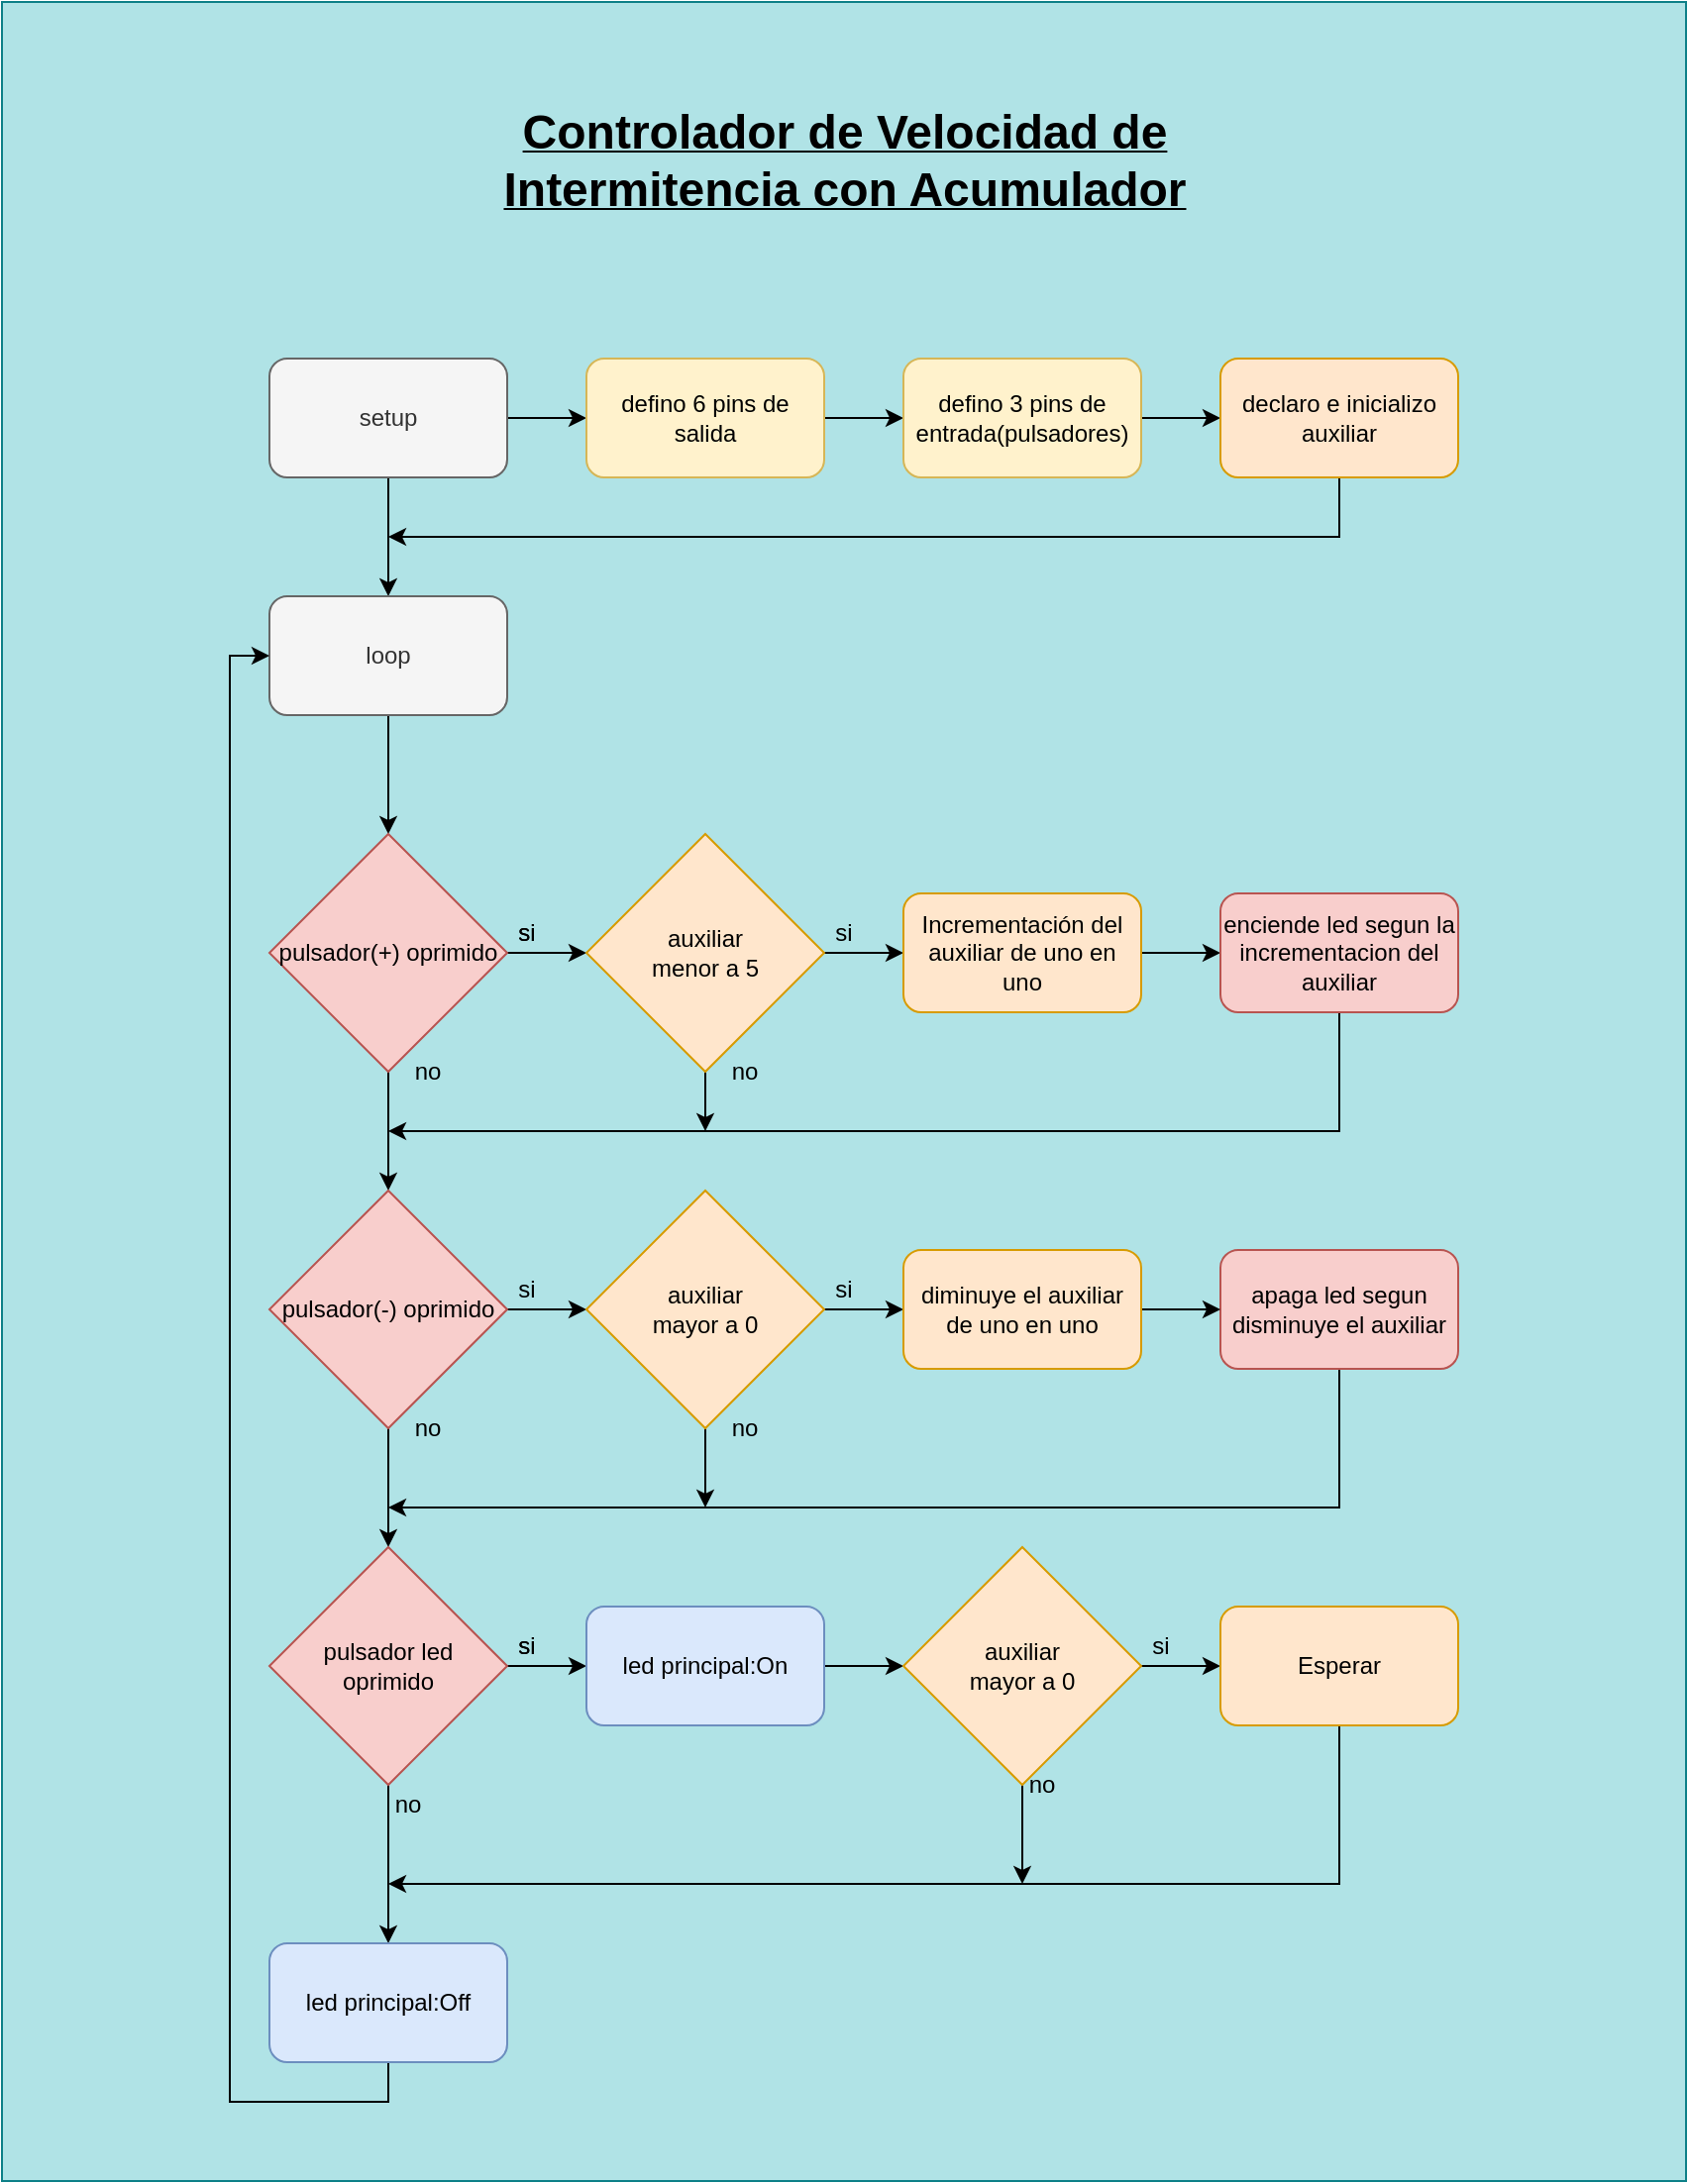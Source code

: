 <mxfile version="13.7.7" type="device"><diagram id="pYWSkHBAcBuAYGXin9Bq" name="Page-1"><mxGraphModel dx="2076" dy="1150" grid="1" gridSize="10" guides="1" tooltips="1" connect="1" arrows="1" fold="1" page="1" pageScale="1" pageWidth="850" pageHeight="1100" math="0" shadow="0"><root><mxCell id="0"/><mxCell id="1" parent="0"/><mxCell id="CHm7UGvekIIIwuDF_o9v-68" value="" style="rounded=0;whiteSpace=wrap;html=1;fillColor=#b0e3e6;strokeColor=#0e8088;" vertex="1" parent="1"><mxGeometry width="850" height="1100" as="geometry"/></mxCell><mxCell id="CHm7UGvekIIIwuDF_o9v-69" value="" style="edgeStyle=orthogonalEdgeStyle;rounded=0;orthogonalLoop=1;jettySize=auto;html=1;" edge="1" parent="1" source="CHm7UGvekIIIwuDF_o9v-71" target="CHm7UGvekIIIwuDF_o9v-73"><mxGeometry relative="1" as="geometry"/></mxCell><mxCell id="CHm7UGvekIIIwuDF_o9v-70" value="" style="edgeStyle=orthogonalEdgeStyle;rounded=0;orthogonalLoop=1;jettySize=auto;html=1;" edge="1" parent="1" source="CHm7UGvekIIIwuDF_o9v-71" target="CHm7UGvekIIIwuDF_o9v-79"><mxGeometry relative="1" as="geometry"/></mxCell><mxCell id="CHm7UGvekIIIwuDF_o9v-71" value="setup" style="rounded=1;whiteSpace=wrap;html=1;fillColor=#f5f5f5;strokeColor=#666666;fontColor=#333333;" vertex="1" parent="1"><mxGeometry x="135" y="180" width="120" height="60" as="geometry"/></mxCell><mxCell id="CHm7UGvekIIIwuDF_o9v-72" value="" style="edgeStyle=orthogonalEdgeStyle;rounded=0;orthogonalLoop=1;jettySize=auto;html=1;" edge="1" parent="1" source="CHm7UGvekIIIwuDF_o9v-73" target="CHm7UGvekIIIwuDF_o9v-75"><mxGeometry relative="1" as="geometry"/></mxCell><mxCell id="CHm7UGvekIIIwuDF_o9v-73" value="defino 6 pins de salida" style="rounded=1;whiteSpace=wrap;html=1;fillColor=#fff2cc;strokeColor=#d6b656;" vertex="1" parent="1"><mxGeometry x="295" y="180" width="120" height="60" as="geometry"/></mxCell><mxCell id="CHm7UGvekIIIwuDF_o9v-74" value="" style="edgeStyle=orthogonalEdgeStyle;rounded=0;orthogonalLoop=1;jettySize=auto;html=1;" edge="1" parent="1" source="CHm7UGvekIIIwuDF_o9v-75" target="CHm7UGvekIIIwuDF_o9v-77"><mxGeometry relative="1" as="geometry"/></mxCell><mxCell id="CHm7UGvekIIIwuDF_o9v-75" value="defino 3 pins de entrada(pulsadores)" style="rounded=1;whiteSpace=wrap;html=1;fillColor=#fff2cc;strokeColor=#d6b656;" vertex="1" parent="1"><mxGeometry x="455" y="180" width="120" height="60" as="geometry"/></mxCell><mxCell id="CHm7UGvekIIIwuDF_o9v-76" style="edgeStyle=orthogonalEdgeStyle;rounded=0;orthogonalLoop=1;jettySize=auto;html=1;" edge="1" parent="1" source="CHm7UGvekIIIwuDF_o9v-77"><mxGeometry relative="1" as="geometry"><mxPoint x="195" y="270" as="targetPoint"/><Array as="points"><mxPoint x="675" y="270"/></Array></mxGeometry></mxCell><mxCell id="CHm7UGvekIIIwuDF_o9v-77" value="declaro e inicializo auxiliar " style="rounded=1;whiteSpace=wrap;html=1;fillColor=#ffe6cc;strokeColor=#d79b00;" vertex="1" parent="1"><mxGeometry x="615" y="180" width="120" height="60" as="geometry"/></mxCell><mxCell id="CHm7UGvekIIIwuDF_o9v-78" value="" style="edgeStyle=orthogonalEdgeStyle;rounded=0;orthogonalLoop=1;jettySize=auto;html=1;" edge="1" parent="1" source="CHm7UGvekIIIwuDF_o9v-79" target="CHm7UGvekIIIwuDF_o9v-82"><mxGeometry relative="1" as="geometry"/></mxCell><mxCell id="CHm7UGvekIIIwuDF_o9v-79" value="loop" style="rounded=1;whiteSpace=wrap;html=1;fillColor=#f5f5f5;strokeColor=#666666;fontColor=#333333;" vertex="1" parent="1"><mxGeometry x="135" y="300" width="120" height="60" as="geometry"/></mxCell><mxCell id="CHm7UGvekIIIwuDF_o9v-80" value="" style="edgeStyle=orthogonalEdgeStyle;rounded=0;orthogonalLoop=1;jettySize=auto;html=1;" edge="1" parent="1" source="CHm7UGvekIIIwuDF_o9v-82" target="CHm7UGvekIIIwuDF_o9v-93"><mxGeometry relative="1" as="geometry"/></mxCell><mxCell id="CHm7UGvekIIIwuDF_o9v-81" value="" style="edgeStyle=orthogonalEdgeStyle;rounded=0;orthogonalLoop=1;jettySize=auto;html=1;" edge="1" parent="1" source="CHm7UGvekIIIwuDF_o9v-82" target="CHm7UGvekIIIwuDF_o9v-85"><mxGeometry relative="1" as="geometry"/></mxCell><mxCell id="CHm7UGvekIIIwuDF_o9v-82" value="pulsador(+) oprimido" style="rhombus;whiteSpace=wrap;html=1;fillColor=#f8cecc;strokeColor=#b85450;" vertex="1" parent="1"><mxGeometry x="135" y="420" width="120" height="120" as="geometry"/></mxCell><mxCell id="CHm7UGvekIIIwuDF_o9v-83" value="" style="edgeStyle=orthogonalEdgeStyle;rounded=0;orthogonalLoop=1;jettySize=auto;html=1;" edge="1" parent="1" source="CHm7UGvekIIIwuDF_o9v-85" target="CHm7UGvekIIIwuDF_o9v-96"><mxGeometry relative="1" as="geometry"/></mxCell><mxCell id="CHm7UGvekIIIwuDF_o9v-84" value="" style="edgeStyle=orthogonalEdgeStyle;rounded=0;orthogonalLoop=1;jettySize=auto;html=1;" edge="1" parent="1" source="CHm7UGvekIIIwuDF_o9v-85" target="CHm7UGvekIIIwuDF_o9v-88"><mxGeometry relative="1" as="geometry"/></mxCell><mxCell id="CHm7UGvekIIIwuDF_o9v-85" value="pulsador(-) oprimido" style="rhombus;whiteSpace=wrap;html=1;fillColor=#f8cecc;strokeColor=#b85450;" vertex="1" parent="1"><mxGeometry x="135" y="600" width="120" height="120" as="geometry"/></mxCell><mxCell id="CHm7UGvekIIIwuDF_o9v-86" value="" style="edgeStyle=orthogonalEdgeStyle;rounded=0;orthogonalLoop=1;jettySize=auto;html=1;" edge="1" parent="1" source="CHm7UGvekIIIwuDF_o9v-88" target="CHm7UGvekIIIwuDF_o9v-90"><mxGeometry relative="1" as="geometry"/></mxCell><mxCell id="CHm7UGvekIIIwuDF_o9v-87" value="" style="edgeStyle=orthogonalEdgeStyle;rounded=0;orthogonalLoop=1;jettySize=auto;html=1;" edge="1" parent="1" source="CHm7UGvekIIIwuDF_o9v-88" target="CHm7UGvekIIIwuDF_o9v-106"><mxGeometry relative="1" as="geometry"/></mxCell><mxCell id="CHm7UGvekIIIwuDF_o9v-88" value="&lt;div&gt;pulsador led&lt;/div&gt;&lt;div&gt; oprimido&lt;/div&gt;" style="rhombus;whiteSpace=wrap;html=1;fillColor=#f8cecc;strokeColor=#b85450;" vertex="1" parent="1"><mxGeometry x="135" y="780" width="120" height="120" as="geometry"/></mxCell><mxCell id="CHm7UGvekIIIwuDF_o9v-89" style="edgeStyle=orthogonalEdgeStyle;rounded=0;orthogonalLoop=1;jettySize=auto;html=1;entryX=0;entryY=0.5;entryDx=0;entryDy=0;" edge="1" parent="1" source="CHm7UGvekIIIwuDF_o9v-90" target="CHm7UGvekIIIwuDF_o9v-79"><mxGeometry relative="1" as="geometry"><Array as="points"><mxPoint x="195" y="1060"/><mxPoint x="115" y="1060"/><mxPoint x="115" y="330"/></Array></mxGeometry></mxCell><mxCell id="CHm7UGvekIIIwuDF_o9v-90" value="led principal:Off" style="rounded=1;whiteSpace=wrap;html=1;fillColor=#dae8fc;strokeColor=#6c8ebf;" vertex="1" parent="1"><mxGeometry x="135" y="980" width="120" height="60" as="geometry"/></mxCell><mxCell id="CHm7UGvekIIIwuDF_o9v-91" value="" style="edgeStyle=orthogonalEdgeStyle;rounded=0;orthogonalLoop=1;jettySize=auto;html=1;" edge="1" parent="1" source="CHm7UGvekIIIwuDF_o9v-93" target="CHm7UGvekIIIwuDF_o9v-98"><mxGeometry relative="1" as="geometry"/></mxCell><mxCell id="CHm7UGvekIIIwuDF_o9v-92" value="" style="edgeStyle=orthogonalEdgeStyle;rounded=0;orthogonalLoop=1;jettySize=auto;html=1;" edge="1" parent="1" source="CHm7UGvekIIIwuDF_o9v-93"><mxGeometry relative="1" as="geometry"><mxPoint x="355" y="570" as="targetPoint"/></mxGeometry></mxCell><mxCell id="CHm7UGvekIIIwuDF_o9v-93" value="&lt;div&gt;auxiliar &lt;br&gt;&lt;/div&gt;&lt;div&gt;menor a 5&lt;/div&gt;" style="rhombus;whiteSpace=wrap;html=1;fillColor=#ffe6cc;strokeColor=#d79b00;" vertex="1" parent="1"><mxGeometry x="295" y="420" width="120" height="120" as="geometry"/></mxCell><mxCell id="CHm7UGvekIIIwuDF_o9v-94" value="" style="edgeStyle=orthogonalEdgeStyle;rounded=0;orthogonalLoop=1;jettySize=auto;html=1;" edge="1" parent="1" source="CHm7UGvekIIIwuDF_o9v-96" target="CHm7UGvekIIIwuDF_o9v-104"><mxGeometry relative="1" as="geometry"/></mxCell><mxCell id="CHm7UGvekIIIwuDF_o9v-95" value="" style="edgeStyle=orthogonalEdgeStyle;rounded=0;orthogonalLoop=1;jettySize=auto;html=1;" edge="1" parent="1" source="CHm7UGvekIIIwuDF_o9v-96"><mxGeometry relative="1" as="geometry"><mxPoint x="355" y="760" as="targetPoint"/></mxGeometry></mxCell><mxCell id="CHm7UGvekIIIwuDF_o9v-96" value="&lt;div&gt;auxiliar &lt;br&gt;&lt;/div&gt;&lt;div&gt;mayor a 0&lt;/div&gt;" style="rhombus;whiteSpace=wrap;html=1;fillColor=#ffe6cc;strokeColor=#d79b00;" vertex="1" parent="1"><mxGeometry x="295" y="600" width="120" height="120" as="geometry"/></mxCell><mxCell id="CHm7UGvekIIIwuDF_o9v-97" value="" style="edgeStyle=orthogonalEdgeStyle;rounded=0;orthogonalLoop=1;jettySize=auto;html=1;" edge="1" parent="1" source="CHm7UGvekIIIwuDF_o9v-98" target="CHm7UGvekIIIwuDF_o9v-100"><mxGeometry relative="1" as="geometry"/></mxCell><mxCell id="CHm7UGvekIIIwuDF_o9v-98" value="Incrementación del auxiliar de uno en uno" style="rounded=1;whiteSpace=wrap;html=1;fillColor=#ffe6cc;strokeColor=#d79b00;" vertex="1" parent="1"><mxGeometry x="455" y="450" width="120" height="60" as="geometry"/></mxCell><mxCell id="CHm7UGvekIIIwuDF_o9v-99" style="edgeStyle=orthogonalEdgeStyle;rounded=0;orthogonalLoop=1;jettySize=auto;html=1;" edge="1" parent="1" source="CHm7UGvekIIIwuDF_o9v-100"><mxGeometry relative="1" as="geometry"><mxPoint x="195" y="570" as="targetPoint"/><Array as="points"><mxPoint x="675" y="570"/></Array></mxGeometry></mxCell><mxCell id="CHm7UGvekIIIwuDF_o9v-100" value="enciende led segun la incrementacion del auxiliar" style="rounded=1;whiteSpace=wrap;html=1;fillColor=#f8cecc;strokeColor=#b85450;" vertex="1" parent="1"><mxGeometry x="615" y="450" width="120" height="60" as="geometry"/></mxCell><mxCell id="CHm7UGvekIIIwuDF_o9v-101" style="edgeStyle=orthogonalEdgeStyle;rounded=0;orthogonalLoop=1;jettySize=auto;html=1;" edge="1" parent="1" source="CHm7UGvekIIIwuDF_o9v-102"><mxGeometry relative="1" as="geometry"><mxPoint x="195" y="760" as="targetPoint"/><Array as="points"><mxPoint x="675" y="760"/></Array></mxGeometry></mxCell><mxCell id="CHm7UGvekIIIwuDF_o9v-102" value="apaga led segun disminuye el auxiliar" style="rounded=1;whiteSpace=wrap;html=1;fillColor=#f8cecc;strokeColor=#b85450;" vertex="1" parent="1"><mxGeometry x="615" y="630" width="120" height="60" as="geometry"/></mxCell><mxCell id="CHm7UGvekIIIwuDF_o9v-103" value="" style="edgeStyle=orthogonalEdgeStyle;rounded=0;orthogonalLoop=1;jettySize=auto;html=1;" edge="1" parent="1" source="CHm7UGvekIIIwuDF_o9v-104" target="CHm7UGvekIIIwuDF_o9v-102"><mxGeometry relative="1" as="geometry"/></mxCell><mxCell id="CHm7UGvekIIIwuDF_o9v-104" value="diminuye el auxiliar de uno en uno" style="rounded=1;whiteSpace=wrap;html=1;fillColor=#ffe6cc;strokeColor=#d79b00;" vertex="1" parent="1"><mxGeometry x="455" y="630" width="120" height="60" as="geometry"/></mxCell><mxCell id="CHm7UGvekIIIwuDF_o9v-105" value="" style="edgeStyle=orthogonalEdgeStyle;rounded=0;orthogonalLoop=1;jettySize=auto;html=1;" edge="1" parent="1" source="CHm7UGvekIIIwuDF_o9v-106" target="CHm7UGvekIIIwuDF_o9v-109"><mxGeometry relative="1" as="geometry"/></mxCell><mxCell id="CHm7UGvekIIIwuDF_o9v-106" value="led principal:On" style="rounded=1;whiteSpace=wrap;html=1;fillColor=#dae8fc;strokeColor=#6c8ebf;" vertex="1" parent="1"><mxGeometry x="295" y="810" width="120" height="60" as="geometry"/></mxCell><mxCell id="CHm7UGvekIIIwuDF_o9v-107" value="" style="edgeStyle=orthogonalEdgeStyle;rounded=0;orthogonalLoop=1;jettySize=auto;html=1;" edge="1" parent="1" source="CHm7UGvekIIIwuDF_o9v-109" target="CHm7UGvekIIIwuDF_o9v-111"><mxGeometry relative="1" as="geometry"/></mxCell><mxCell id="CHm7UGvekIIIwuDF_o9v-108" style="edgeStyle=orthogonalEdgeStyle;rounded=0;orthogonalLoop=1;jettySize=auto;html=1;" edge="1" parent="1" source="CHm7UGvekIIIwuDF_o9v-109"><mxGeometry relative="1" as="geometry"><mxPoint x="515" y="950" as="targetPoint"/></mxGeometry></mxCell><mxCell id="CHm7UGvekIIIwuDF_o9v-109" value="&lt;div&gt;auxiliar &lt;br&gt;&lt;/div&gt;&lt;div&gt;mayor a 0&lt;/div&gt;" style="rhombus;whiteSpace=wrap;html=1;fillColor=#ffe6cc;strokeColor=#d79b00;" vertex="1" parent="1"><mxGeometry x="455" y="780" width="120" height="120" as="geometry"/></mxCell><mxCell id="CHm7UGvekIIIwuDF_o9v-110" style="edgeStyle=orthogonalEdgeStyle;rounded=0;orthogonalLoop=1;jettySize=auto;html=1;" edge="1" parent="1" source="CHm7UGvekIIIwuDF_o9v-111"><mxGeometry relative="1" as="geometry"><mxPoint x="195" y="950" as="targetPoint"/><Array as="points"><mxPoint x="675" y="950"/></Array></mxGeometry></mxCell><mxCell id="CHm7UGvekIIIwuDF_o9v-111" value="Esperar" style="rounded=1;whiteSpace=wrap;html=1;fillColor=#ffe6cc;strokeColor=#d79b00;" vertex="1" parent="1"><mxGeometry x="615" y="810" width="120" height="60" as="geometry"/></mxCell><mxCell id="CHm7UGvekIIIwuDF_o9v-112" value="si" style="text;html=1;strokeColor=none;fillColor=none;align=center;verticalAlign=middle;whiteSpace=wrap;rounded=0;" vertex="1" parent="1"><mxGeometry x="245" y="460" width="40" height="20" as="geometry"/></mxCell><mxCell id="CHm7UGvekIIIwuDF_o9v-113" value="si" style="text;html=1;strokeColor=none;fillColor=none;align=center;verticalAlign=middle;whiteSpace=wrap;rounded=0;" vertex="1" parent="1"><mxGeometry x="405" y="460" width="40" height="20" as="geometry"/></mxCell><mxCell id="CHm7UGvekIIIwuDF_o9v-114" value="si" style="text;html=1;strokeColor=none;fillColor=none;align=center;verticalAlign=middle;whiteSpace=wrap;rounded=0;" vertex="1" parent="1"><mxGeometry x="245" y="460" width="40" height="20" as="geometry"/></mxCell><mxCell id="CHm7UGvekIIIwuDF_o9v-115" value="si" style="text;html=1;strokeColor=none;fillColor=none;align=center;verticalAlign=middle;whiteSpace=wrap;rounded=0;" vertex="1" parent="1"><mxGeometry x="245" y="640" width="40" height="20" as="geometry"/></mxCell><mxCell id="CHm7UGvekIIIwuDF_o9v-116" value="si" style="text;html=1;strokeColor=none;fillColor=none;align=center;verticalAlign=middle;whiteSpace=wrap;rounded=0;" vertex="1" parent="1"><mxGeometry x="405" y="640" width="40" height="20" as="geometry"/></mxCell><mxCell id="CHm7UGvekIIIwuDF_o9v-117" value="si" style="text;html=1;strokeColor=none;fillColor=none;align=center;verticalAlign=middle;whiteSpace=wrap;rounded=0;" vertex="1" parent="1"><mxGeometry x="245" y="820" width="40" height="20" as="geometry"/></mxCell><mxCell id="CHm7UGvekIIIwuDF_o9v-118" value="si" style="text;html=1;strokeColor=none;fillColor=none;align=center;verticalAlign=middle;whiteSpace=wrap;rounded=0;" vertex="1" parent="1"><mxGeometry x="245" y="820" width="40" height="20" as="geometry"/></mxCell><mxCell id="CHm7UGvekIIIwuDF_o9v-119" value="si" style="text;html=1;strokeColor=none;fillColor=none;align=center;verticalAlign=middle;whiteSpace=wrap;rounded=0;" vertex="1" parent="1"><mxGeometry x="565" y="820" width="40" height="20" as="geometry"/></mxCell><mxCell id="CHm7UGvekIIIwuDF_o9v-120" value="no" style="text;html=1;strokeColor=none;fillColor=none;align=center;verticalAlign=middle;whiteSpace=wrap;rounded=0;" vertex="1" parent="1"><mxGeometry x="195" y="530" width="40" height="20" as="geometry"/></mxCell><mxCell id="CHm7UGvekIIIwuDF_o9v-121" value="no" style="text;html=1;strokeColor=none;fillColor=none;align=center;verticalAlign=middle;whiteSpace=wrap;rounded=0;" vertex="1" parent="1"><mxGeometry x="355" y="530" width="40" height="20" as="geometry"/></mxCell><mxCell id="CHm7UGvekIIIwuDF_o9v-122" value="no" style="text;html=1;strokeColor=none;fillColor=none;align=center;verticalAlign=middle;whiteSpace=wrap;rounded=0;" vertex="1" parent="1"><mxGeometry x="195" y="710" width="40" height="20" as="geometry"/></mxCell><mxCell id="CHm7UGvekIIIwuDF_o9v-123" value="no" style="text;html=1;strokeColor=none;fillColor=none;align=center;verticalAlign=middle;whiteSpace=wrap;rounded=0;" vertex="1" parent="1"><mxGeometry x="355" y="710" width="40" height="20" as="geometry"/></mxCell><mxCell id="CHm7UGvekIIIwuDF_o9v-124" value="no" style="text;html=1;strokeColor=none;fillColor=none;align=center;verticalAlign=middle;whiteSpace=wrap;rounded=0;" vertex="1" parent="1"><mxGeometry x="505" y="890" width="40" height="20" as="geometry"/></mxCell><mxCell id="CHm7UGvekIIIwuDF_o9v-125" value="no" style="text;html=1;strokeColor=none;fillColor=none;align=center;verticalAlign=middle;whiteSpace=wrap;rounded=0;" vertex="1" parent="1"><mxGeometry x="185" y="900" width="40" height="20" as="geometry"/></mxCell><mxCell id="CHm7UGvekIIIwuDF_o9v-126" value="&lt;font style=&quot;font-size: 24px&quot;&gt;Controlador de Velocidad de Intermitencia con Acumulador&lt;/font&gt;" style="text;html=1;strokeColor=none;fillColor=none;align=center;verticalAlign=middle;whiteSpace=wrap;rounded=0;fontStyle=5" vertex="1" parent="1"><mxGeometry x="208" y="70" width="435" height="20" as="geometry"/></mxCell></root></mxGraphModel></diagram></mxfile>